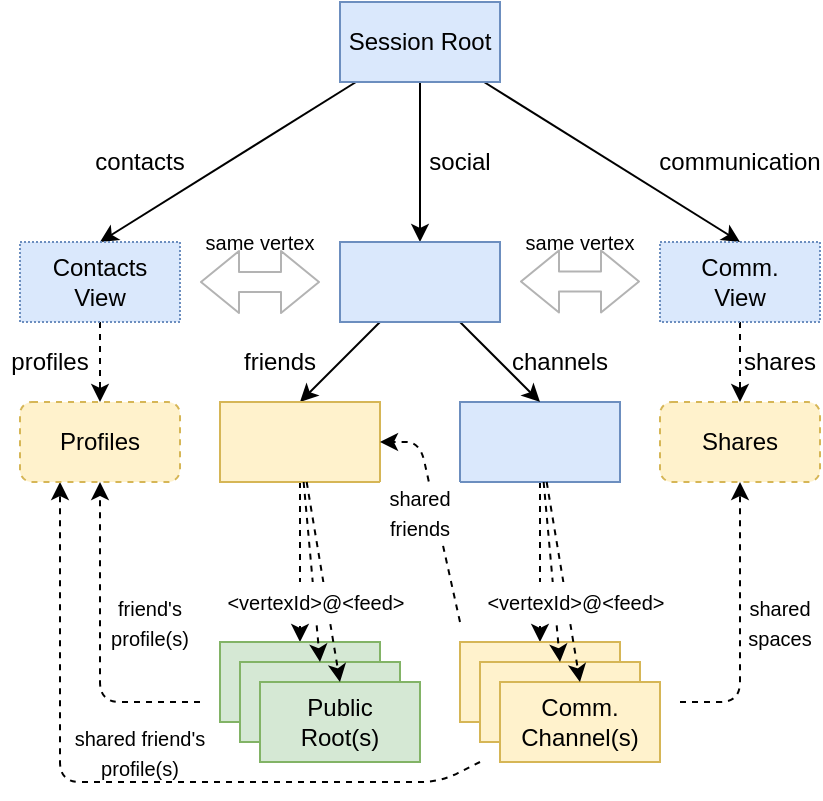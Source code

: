 <mxfile version="14.1.8" type="device"><diagram id="KtCeRJ60lG3RTVtomJEC" name="Seite-1"><mxGraphModel dx="435" dy="387" grid="1" gridSize="10" guides="1" tooltips="1" connect="1" arrows="1" fold="1" page="1" pageScale="1" pageWidth="827" pageHeight="1169" math="0" shadow="0"><root><mxCell id="0"/><mxCell id="1" parent="0"/><mxCell id="QyDWAIZoOcTgE5z2RbXB-52" value="" style="endArrow=classic;html=1;dashed=1;strokeColor=#000000;fillColor=none;entryX=0.25;entryY=1;entryDx=0;entryDy=0;" parent="1" target="QyDWAIZoOcTgE5z2RbXB-36" edge="1"><mxGeometry width="50" height="50" relative="1" as="geometry"><mxPoint x="390" y="500" as="sourcePoint"/><mxPoint x="400" y="310" as="targetPoint"/><Array as="points"><mxPoint x="370" y="510"/><mxPoint x="180" y="510"/></Array></mxGeometry></mxCell><mxCell id="QyDWAIZoOcTgE5z2RbXB-3" style="edgeStyle=orthogonalEdgeStyle;rounded=0;orthogonalLoop=1;jettySize=auto;html=1;entryX=0.5;entryY=0;entryDx=0;entryDy=0;" parent="1" source="QyDWAIZoOcTgE5z2RbXB-1" target="QyDWAIZoOcTgE5z2RbXB-13" edge="1"><mxGeometry relative="1" as="geometry"/></mxCell><mxCell id="QyDWAIZoOcTgE5z2RbXB-18" style="edgeStyle=none;rounded=0;orthogonalLoop=1;jettySize=auto;html=1;entryX=0.5;entryY=0;entryDx=0;entryDy=0;" parent="1" source="QyDWAIZoOcTgE5z2RbXB-1" target="QyDWAIZoOcTgE5z2RbXB-12" edge="1"><mxGeometry relative="1" as="geometry"/></mxCell><mxCell id="QyDWAIZoOcTgE5z2RbXB-23" style="edgeStyle=none;rounded=0;orthogonalLoop=1;jettySize=auto;html=1;entryX=0.5;entryY=0;entryDx=0;entryDy=0;" parent="1" source="QyDWAIZoOcTgE5z2RbXB-1" target="QyDWAIZoOcTgE5z2RbXB-22" edge="1"><mxGeometry relative="1" as="geometry"/></mxCell><mxCell id="QyDWAIZoOcTgE5z2RbXB-1" value="Session Root" style="rounded=0;whiteSpace=wrap;html=1;fillColor=#dae8fc;strokeColor=#6c8ebf;" parent="1" vertex="1"><mxGeometry x="320" y="120" width="80" height="40" as="geometry"/></mxCell><mxCell id="QyDWAIZoOcTgE5z2RbXB-8" style="rounded=0;orthogonalLoop=1;jettySize=auto;html=1;entryX=0.5;entryY=0;entryDx=0;entryDy=0;dashed=1;" parent="1" source="QyDWAIZoOcTgE5z2RbXB-2" target="QyDWAIZoOcTgE5z2RbXB-5" edge="1"><mxGeometry relative="1" as="geometry"/></mxCell><mxCell id="QyDWAIZoOcTgE5z2RbXB-2" value="" style="rounded=0;whiteSpace=wrap;html=1;fillColor=#dae8fc;strokeColor=#6c8ebf;" parent="1" vertex="1"><mxGeometry x="380" y="320" width="80" height="40" as="geometry"/></mxCell><mxCell id="QyDWAIZoOcTgE5z2RbXB-4" value="social" style="text;html=1;strokeColor=none;fillColor=none;align=center;verticalAlign=middle;whiteSpace=wrap;rounded=0;" parent="1" vertex="1"><mxGeometry x="360" y="190" width="40" height="20" as="geometry"/></mxCell><mxCell id="QyDWAIZoOcTgE5z2RbXB-5" value="" style="rounded=0;whiteSpace=wrap;html=1;fillColor=#fff2cc;strokeColor=#d6b656;" parent="1" vertex="1"><mxGeometry x="380" y="440" width="80" height="40" as="geometry"/></mxCell><mxCell id="QyDWAIZoOcTgE5z2RbXB-6" value="" style="rounded=0;whiteSpace=wrap;html=1;fillColor=#fff2cc;strokeColor=#d6b656;" parent="1" vertex="1"><mxGeometry x="390" y="450" width="80" height="40" as="geometry"/></mxCell><mxCell id="QyDWAIZoOcTgE5z2RbXB-7" value="Comm. Channel(s)" style="rounded=0;whiteSpace=wrap;html=1;fillColor=#fff2cc;strokeColor=#d6b656;" parent="1" vertex="1"><mxGeometry x="400" y="460" width="80" height="40" as="geometry"/></mxCell><mxCell id="QyDWAIZoOcTgE5z2RbXB-10" style="edgeStyle=none;rounded=0;orthogonalLoop=1;jettySize=auto;html=1;entryX=0.5;entryY=0;entryDx=0;entryDy=0;dashed=1;" parent="1" source="QyDWAIZoOcTgE5z2RbXB-2" target="QyDWAIZoOcTgE5z2RbXB-7" edge="1"><mxGeometry relative="1" as="geometry"/></mxCell><mxCell id="QyDWAIZoOcTgE5z2RbXB-9" style="edgeStyle=none;rounded=0;orthogonalLoop=1;jettySize=auto;html=1;entryX=0.5;entryY=0;entryDx=0;entryDy=0;dashed=1;" parent="1" source="QyDWAIZoOcTgE5z2RbXB-2" target="QyDWAIZoOcTgE5z2RbXB-6" edge="1"><mxGeometry relative="1" as="geometry"/></mxCell><mxCell id="QyDWAIZoOcTgE5z2RbXB-11" value="&lt;span style=&quot;font-size: 10px&quot;&gt;&amp;lt;vertexId&amp;gt;@&amp;lt;feed&amp;gt;&lt;/span&gt;" style="text;html=1;strokeColor=none;align=center;verticalAlign=middle;whiteSpace=wrap;rounded=0;fillColor=#ffffff;" parent="1" vertex="1"><mxGeometry x="380" y="410" width="116" height="20" as="geometry"/></mxCell><mxCell id="QyDWAIZoOcTgE5z2RbXB-39" style="edgeStyle=none;rounded=0;orthogonalLoop=1;jettySize=auto;html=1;entryX=0.5;entryY=0;entryDx=0;entryDy=0;dashed=1;strokeColor=#000000;fillColor=none;" parent="1" source="QyDWAIZoOcTgE5z2RbXB-12" target="QyDWAIZoOcTgE5z2RbXB-36" edge="1"><mxGeometry relative="1" as="geometry"/></mxCell><mxCell id="QyDWAIZoOcTgE5z2RbXB-12" value="Contacts&lt;br&gt;View" style="rounded=0;whiteSpace=wrap;html=1;fillColor=#dae8fc;dashed=1;dashPattern=1 1;strokeColor=#6c8ebf;" parent="1" vertex="1"><mxGeometry x="160" y="240" width="80" height="40" as="geometry"/></mxCell><mxCell id="QyDWAIZoOcTgE5z2RbXB-14" style="edgeStyle=none;rounded=0;orthogonalLoop=1;jettySize=auto;html=1;entryX=0.5;entryY=0;entryDx=0;entryDy=0;" parent="1" source="QyDWAIZoOcTgE5z2RbXB-13" target="QyDWAIZoOcTgE5z2RbXB-2" edge="1"><mxGeometry relative="1" as="geometry"/></mxCell><mxCell id="QyDWAIZoOcTgE5z2RbXB-21" style="edgeStyle=none;rounded=0;orthogonalLoop=1;jettySize=auto;html=1;entryX=0.5;entryY=0;entryDx=0;entryDy=0;" parent="1" source="QyDWAIZoOcTgE5z2RbXB-13" target="QyDWAIZoOcTgE5z2RbXB-17" edge="1"><mxGeometry relative="1" as="geometry"/></mxCell><mxCell id="QyDWAIZoOcTgE5z2RbXB-13" value="" style="rounded=0;whiteSpace=wrap;html=1;fillColor=#dae8fc;strokeColor=#6c8ebf;" parent="1" vertex="1"><mxGeometry x="320" y="240" width="80" height="40" as="geometry"/></mxCell><mxCell id="QyDWAIZoOcTgE5z2RbXB-15" value="channels" style="text;html=1;strokeColor=none;fillColor=none;align=center;verticalAlign=middle;whiteSpace=wrap;rounded=0;" parent="1" vertex="1"><mxGeometry x="410" y="290" width="40" height="20" as="geometry"/></mxCell><mxCell id="QyDWAIZoOcTgE5z2RbXB-49" style="edgeStyle=none;rounded=0;orthogonalLoop=1;jettySize=auto;html=1;entryX=0.5;entryY=0;entryDx=0;entryDy=0;dashed=1;strokeColor=#000000;fillColor=none;" parent="1" source="QyDWAIZoOcTgE5z2RbXB-17" target="QyDWAIZoOcTgE5z2RbXB-45" edge="1"><mxGeometry relative="1" as="geometry"/></mxCell><mxCell id="QyDWAIZoOcTgE5z2RbXB-17" value="" style="rounded=0;whiteSpace=wrap;html=1;fillColor=#fff2cc;strokeColor=#d6b656;" parent="1" vertex="1"><mxGeometry x="260" y="320" width="80" height="40" as="geometry"/></mxCell><mxCell id="QyDWAIZoOcTgE5z2RbXB-38" style="edgeStyle=none;rounded=0;orthogonalLoop=1;jettySize=auto;html=1;entryX=0.5;entryY=0;entryDx=0;entryDy=0;dashed=1;strokeColor=#000000;fillColor=none;" parent="1" source="QyDWAIZoOcTgE5z2RbXB-22" target="QyDWAIZoOcTgE5z2RbXB-35" edge="1"><mxGeometry relative="1" as="geometry"/></mxCell><mxCell id="QyDWAIZoOcTgE5z2RbXB-22" value="Comm.&lt;br&gt;View" style="rounded=0;whiteSpace=wrap;html=1;fillColor=#dae8fc;dashed=1;dashPattern=1 1;strokeColor=#6c8ebf;" parent="1" vertex="1"><mxGeometry x="480" y="240" width="80" height="40" as="geometry"/></mxCell><mxCell id="QyDWAIZoOcTgE5z2RbXB-24" value="" style="shape=flexArrow;endArrow=classic;startArrow=classic;html=1;strokeColor=#B3B3B3;" parent="1" edge="1"><mxGeometry width="50" height="50" relative="1" as="geometry"><mxPoint x="250" y="260" as="sourcePoint"/><mxPoint x="310" y="260" as="targetPoint"/></mxGeometry></mxCell><mxCell id="QyDWAIZoOcTgE5z2RbXB-25" value="" style="shape=flexArrow;endArrow=classic;startArrow=classic;html=1;strokeColor=#B3B3B3;" parent="1" edge="1"><mxGeometry width="50" height="50" relative="1" as="geometry"><mxPoint x="410" y="259.71" as="sourcePoint"/><mxPoint x="470" y="259.71" as="targetPoint"/></mxGeometry></mxCell><mxCell id="QyDWAIZoOcTgE5z2RbXB-27" value="contacts" style="text;html=1;strokeColor=none;fillColor=none;align=center;verticalAlign=middle;whiteSpace=wrap;rounded=0;dashed=1;dashPattern=1 1;" parent="1" vertex="1"><mxGeometry x="200" y="190" width="40" height="20" as="geometry"/></mxCell><mxCell id="QyDWAIZoOcTgE5z2RbXB-28" value="communication" style="text;html=1;strokeColor=none;fillColor=none;align=center;verticalAlign=middle;whiteSpace=wrap;rounded=0;dashed=1;dashPattern=1 1;" parent="1" vertex="1"><mxGeometry x="500" y="190" width="40" height="20" as="geometry"/></mxCell><mxCell id="QyDWAIZoOcTgE5z2RbXB-30" value="&lt;font style=&quot;font-size: 10px&quot;&gt;same vertex&lt;/font&gt;" style="text;html=1;strokeColor=none;fillColor=none;align=center;verticalAlign=middle;whiteSpace=wrap;rounded=0;dashed=1;dashPattern=1 1;" parent="1" vertex="1"><mxGeometry x="240" y="230" width="80" height="20" as="geometry"/></mxCell><mxCell id="QyDWAIZoOcTgE5z2RbXB-31" value="&lt;font style=&quot;font-size: 10px&quot;&gt;same vertex&lt;/font&gt;" style="text;html=1;strokeColor=none;fillColor=none;align=center;verticalAlign=middle;whiteSpace=wrap;rounded=0;dashed=1;dashPattern=1 1;" parent="1" vertex="1"><mxGeometry x="400" y="230" width="80" height="20" as="geometry"/></mxCell><mxCell id="QyDWAIZoOcTgE5z2RbXB-35" value="Shares" style="rounded=1;whiteSpace=wrap;html=1;fillColor=#fff2cc;dashed=1;strokeColor=#d6b656;" parent="1" vertex="1"><mxGeometry x="480" y="320" width="80" height="40" as="geometry"/></mxCell><mxCell id="QyDWAIZoOcTgE5z2RbXB-36" value="Profiles" style="rounded=1;whiteSpace=wrap;html=1;fillColor=#fff2cc;dashed=1;strokeColor=#d6b656;" parent="1" vertex="1"><mxGeometry x="160" y="320" width="80" height="40" as="geometry"/></mxCell><mxCell id="QyDWAIZoOcTgE5z2RbXB-41" value="friends" style="text;html=1;strokeColor=none;fillColor=none;align=center;verticalAlign=middle;whiteSpace=wrap;rounded=0;dashed=1;" parent="1" vertex="1"><mxGeometry x="270" y="290" width="40" height="20" as="geometry"/></mxCell><mxCell id="QyDWAIZoOcTgE5z2RbXB-43" value="" style="endArrow=classic;html=1;dashed=1;strokeColor=#000000;fillColor=none;entryX=0.5;entryY=1;entryDx=0;entryDy=0;" parent="1" target="QyDWAIZoOcTgE5z2RbXB-36" edge="1"><mxGeometry width="50" height="50" relative="1" as="geometry"><mxPoint x="250" y="470" as="sourcePoint"/><mxPoint x="400" y="260" as="targetPoint"/><Array as="points"><mxPoint x="200" y="470"/></Array></mxGeometry></mxCell><mxCell id="QyDWAIZoOcTgE5z2RbXB-44" value="" style="endArrow=classic;html=1;dashed=1;strokeColor=#000000;fillColor=none;entryX=0.5;entryY=1;entryDx=0;entryDy=0;" parent="1" target="QyDWAIZoOcTgE5z2RbXB-35" edge="1"><mxGeometry width="50" height="50" relative="1" as="geometry"><mxPoint x="490" y="470" as="sourcePoint"/><mxPoint x="400" y="260" as="targetPoint"/><Array as="points"><mxPoint x="520" y="470"/></Array></mxGeometry></mxCell><mxCell id="QyDWAIZoOcTgE5z2RbXB-45" value="" style="rounded=0;whiteSpace=wrap;html=1;fillColor=#d5e8d4;strokeColor=#82b366;" parent="1" vertex="1"><mxGeometry x="260" y="440" width="80" height="40" as="geometry"/></mxCell><mxCell id="QyDWAIZoOcTgE5z2RbXB-46" value="" style="rounded=0;whiteSpace=wrap;html=1;fillColor=#d5e8d4;strokeColor=#82b366;" parent="1" vertex="1"><mxGeometry x="270" y="450" width="80" height="40" as="geometry"/></mxCell><mxCell id="QyDWAIZoOcTgE5z2RbXB-47" value="Public&lt;br&gt;Root(s)" style="rounded=0;whiteSpace=wrap;html=1;fillColor=#d5e8d4;strokeColor=#82b366;" parent="1" vertex="1"><mxGeometry x="280" y="460" width="80" height="40" as="geometry"/></mxCell><mxCell id="QyDWAIZoOcTgE5z2RbXB-50" style="edgeStyle=none;rounded=0;orthogonalLoop=1;jettySize=auto;html=1;entryX=0.5;entryY=0;entryDx=0;entryDy=0;dashed=1;strokeColor=#000000;fillColor=none;" parent="1" source="QyDWAIZoOcTgE5z2RbXB-17" target="QyDWAIZoOcTgE5z2RbXB-46" edge="1"><mxGeometry relative="1" as="geometry"/></mxCell><mxCell id="QyDWAIZoOcTgE5z2RbXB-53" value="&lt;font style=&quot;font-size: 10px&quot;&gt;friend's profile(s)&lt;/font&gt;" style="text;html=1;strokeColor=none;fillColor=none;align=center;verticalAlign=middle;whiteSpace=wrap;rounded=0;dashed=1;" parent="1" vertex="1"><mxGeometry x="200" y="420" width="50" height="20" as="geometry"/></mxCell><mxCell id="QyDWAIZoOcTgE5z2RbXB-54" value="&lt;font style=&quot;font-size: 10px&quot;&gt;shared friend's profile(s)&lt;/font&gt;" style="text;html=1;strokeColor=none;fillColor=none;align=center;verticalAlign=middle;whiteSpace=wrap;rounded=0;dashed=1;" parent="1" vertex="1"><mxGeometry x="180" y="480" width="80" height="30" as="geometry"/></mxCell><mxCell id="QyDWAIZoOcTgE5z2RbXB-55" value="profiles" style="text;html=1;strokeColor=none;fillColor=none;align=center;verticalAlign=middle;whiteSpace=wrap;rounded=0;dashed=1;" parent="1" vertex="1"><mxGeometry x="150" y="290" width="50" height="20" as="geometry"/></mxCell><mxCell id="QyDWAIZoOcTgE5z2RbXB-56" value="shares" style="text;html=1;strokeColor=none;fillColor=none;align=center;verticalAlign=middle;whiteSpace=wrap;rounded=0;dashed=1;" parent="1" vertex="1"><mxGeometry x="520" y="290" width="40" height="20" as="geometry"/></mxCell><mxCell id="QyDWAIZoOcTgE5z2RbXB-57" value="" style="endArrow=classic;html=1;dashed=1;strokeColor=#000000;fillColor=none;entryX=1;entryY=0.5;entryDx=0;entryDy=0;" parent="1" target="QyDWAIZoOcTgE5z2RbXB-17" edge="1"><mxGeometry width="50" height="50" relative="1" as="geometry"><mxPoint x="380" y="430" as="sourcePoint"/><mxPoint x="400" y="290" as="targetPoint"/><Array as="points"><mxPoint x="360" y="340"/></Array></mxGeometry></mxCell><mxCell id="QyDWAIZoOcTgE5z2RbXB-59" value="&lt;font style=&quot;font-size: 10px&quot;&gt;shared friends&lt;/font&gt;" style="text;html=1;strokeColor=none;align=center;verticalAlign=middle;whiteSpace=wrap;rounded=0;dashed=1;fillColor=#ffffff;" parent="1" vertex="1"><mxGeometry x="340" y="360" width="40" height="30" as="geometry"/></mxCell><mxCell id="QyDWAIZoOcTgE5z2RbXB-60" value="&lt;font style=&quot;font-size: 10px&quot;&gt;shared spaces&lt;/font&gt;" style="text;html=1;strokeColor=none;fillColor=none;align=center;verticalAlign=middle;whiteSpace=wrap;rounded=0;dashed=1;" parent="1" vertex="1"><mxGeometry x="520" y="415" width="40" height="30" as="geometry"/></mxCell><mxCell id="QyDWAIZoOcTgE5z2RbXB-58" style="edgeStyle=none;rounded=0;orthogonalLoop=1;jettySize=auto;html=1;entryX=0.5;entryY=0;entryDx=0;entryDy=0;dashed=1;strokeColor=#000000;fillColor=none;" parent="1" source="QyDWAIZoOcTgE5z2RbXB-17" target="QyDWAIZoOcTgE5z2RbXB-47" edge="1"><mxGeometry relative="1" as="geometry"><mxPoint x="304.116" y="360" as="sourcePoint"/><mxPoint x="325.04" y="461.68" as="targetPoint"/></mxGeometry></mxCell><mxCell id="QyDWAIZoOcTgE5z2RbXB-48" value="&lt;span style=&quot;font-size: 10px&quot;&gt;&amp;lt;vertexId&amp;gt;@&amp;lt;feed&amp;gt;&lt;/span&gt;" style="text;html=1;strokeColor=none;align=center;verticalAlign=middle;whiteSpace=wrap;rounded=0;fillColor=#ffffff;" parent="1" vertex="1"><mxGeometry x="250" y="410" width="116" height="20" as="geometry"/></mxCell></root></mxGraphModel></diagram></mxfile>